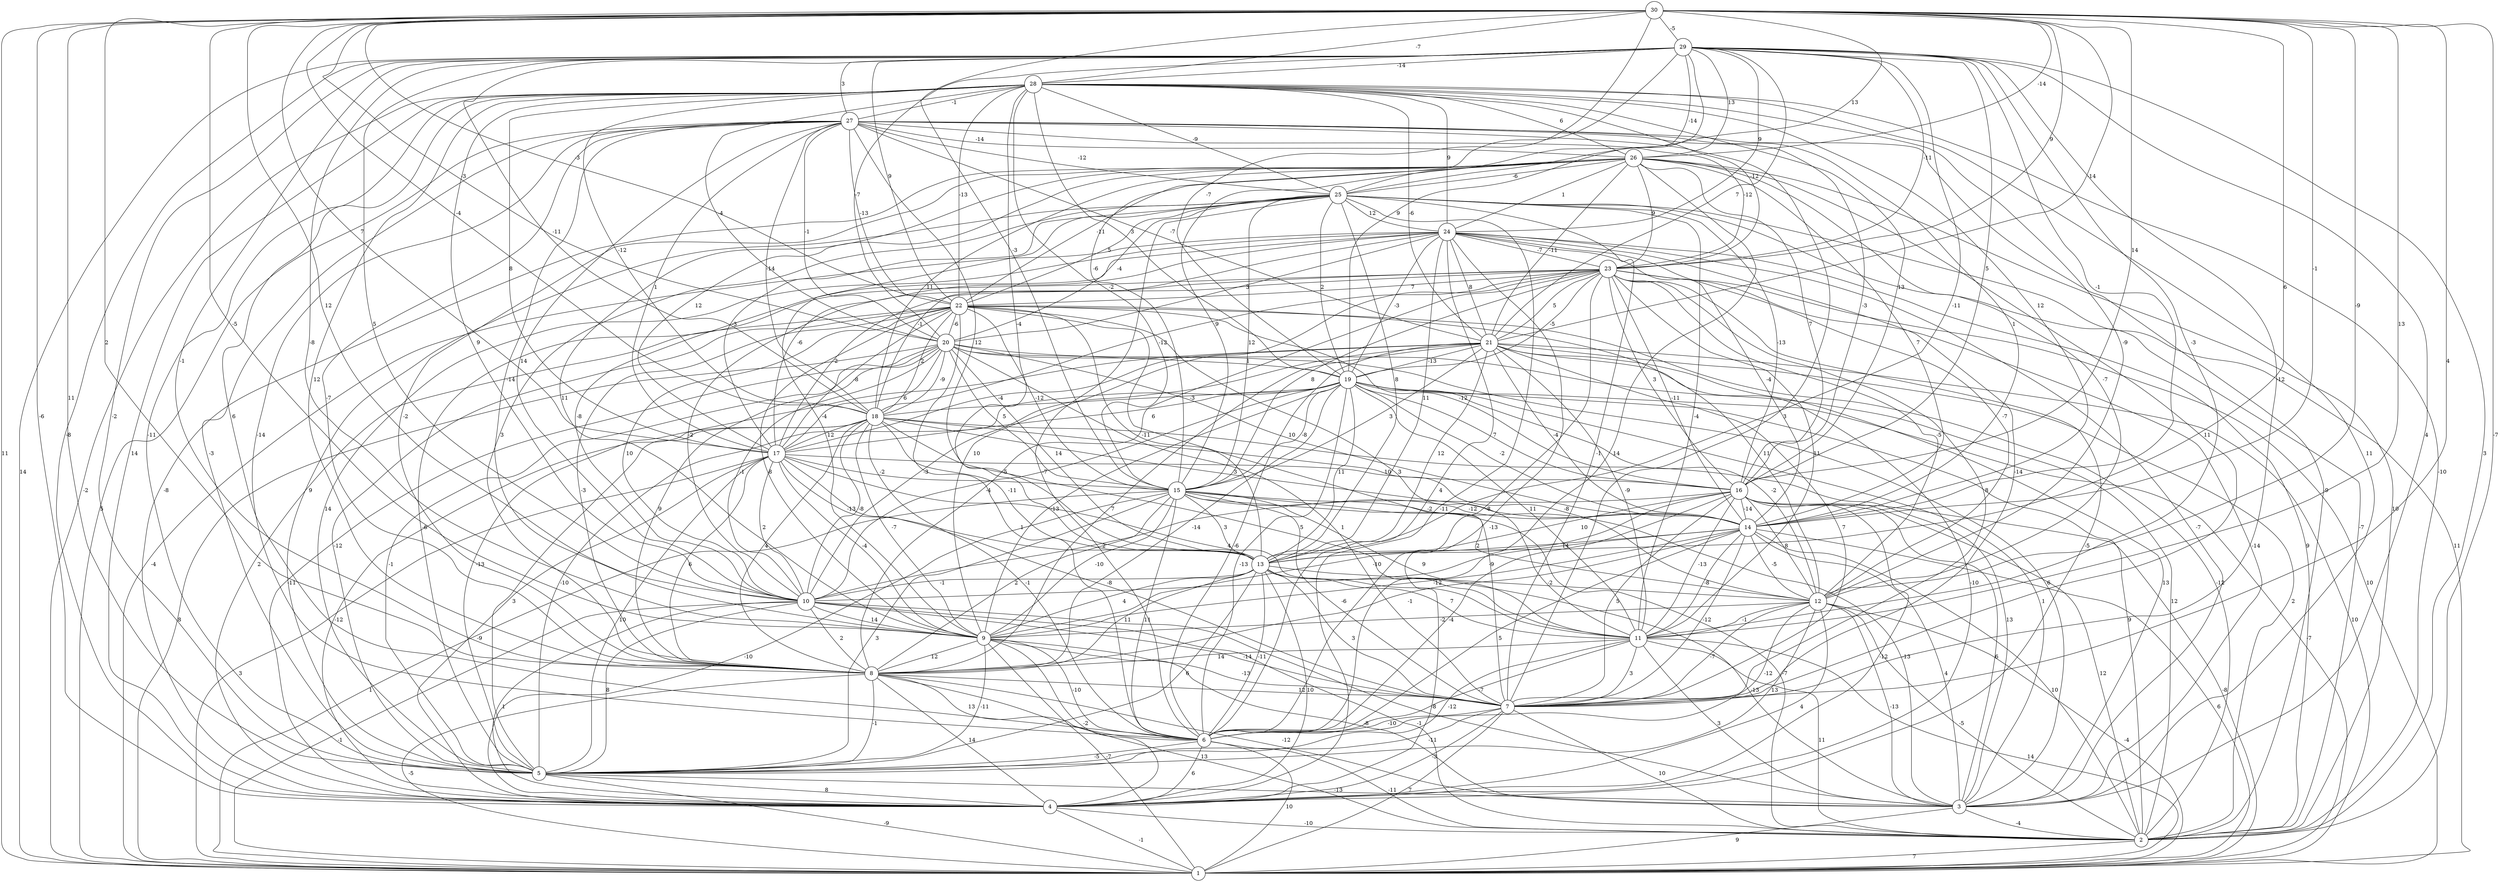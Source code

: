 graph { 
	 fontname="Helvetica,Arial,sans-serif" 
	 node [shape = circle]; 
	 30 -- 1 [label = "11"];
	 30 -- 2 [label = "-7"];
	 30 -- 4 [label = "-6"];
	 30 -- 5 [label = "11"];
	 30 -- 7 [label = "4"];
	 30 -- 8 [label = "2"];
	 30 -- 9 [label = "-5"];
	 30 -- 10 [label = "12"];
	 30 -- 11 [label = "13"];
	 30 -- 12 [label = "-9"];
	 30 -- 13 [label = "6"];
	 30 -- 14 [label = "-1"];
	 30 -- 15 [label = "-3"];
	 30 -- 16 [label = "14"];
	 30 -- 17 [label = "7"];
	 30 -- 18 [label = "-4"];
	 30 -- 19 [label = "-7"];
	 30 -- 20 [label = "-3"];
	 30 -- 21 [label = "-14"];
	 30 -- 22 [label = "-3"];
	 30 -- 23 [label = "9"];
	 30 -- 25 [label = "13"];
	 30 -- 26 [label = "-14"];
	 30 -- 28 [label = "-7"];
	 30 -- 29 [label = "-5"];
	 29 -- 1 [label = "14"];
	 29 -- 2 [label = "3"];
	 29 -- 3 [label = "4"];
	 29 -- 4 [label = "-8"];
	 29 -- 5 [label = "-2"];
	 29 -- 7 [label = "-12"];
	 29 -- 8 [label = "-1"];
	 29 -- 9 [label = "-8"];
	 29 -- 10 [label = "5"];
	 29 -- 11 [label = "-3"];
	 29 -- 13 [label = "-11"];
	 29 -- 14 [label = "-1"];
	 29 -- 15 [label = "-6"];
	 29 -- 16 [label = "5"];
	 29 -- 18 [label = "-11"];
	 29 -- 19 [label = "9"];
	 29 -- 20 [label = "-7"];
	 29 -- 21 [label = "7"];
	 29 -- 22 [label = "9"];
	 29 -- 23 [label = "-11"];
	 29 -- 24 [label = "9"];
	 29 -- 25 [label = "-14"];
	 29 -- 26 [label = "13"];
	 29 -- 27 [label = "3"];
	 29 -- 28 [label = "-14"];
	 28 -- 1 [label = "-2"];
	 28 -- 2 [label = "-10"];
	 28 -- 3 [label = "11"];
	 28 -- 4 [label = "14"];
	 28 -- 5 [label = "-11"];
	 28 -- 6 [label = "6"];
	 28 -- 8 [label = "12"];
	 28 -- 10 [label = "9"];
	 28 -- 12 [label = "-9"];
	 28 -- 13 [label = "-4"];
	 28 -- 14 [label = "12"];
	 28 -- 15 [label = "-2"];
	 28 -- 16 [label = "13"];
	 28 -- 17 [label = "8"];
	 28 -- 18 [label = "-12"];
	 28 -- 19 [label = "3"];
	 28 -- 20 [label = "-4"];
	 28 -- 21 [label = "-6"];
	 28 -- 22 [label = "-13"];
	 28 -- 23 [label = "-12"];
	 28 -- 24 [label = "9"];
	 28 -- 25 [label = "-9"];
	 28 -- 26 [label = "6"];
	 28 -- 27 [label = "-1"];
	 27 -- 1 [label = "5"];
	 27 -- 2 [label = "-9"];
	 27 -- 5 [label = "-3"];
	 27 -- 6 [label = "-14"];
	 27 -- 7 [label = "3"];
	 27 -- 8 [label = "-7"];
	 27 -- 9 [label = "-14"];
	 27 -- 10 [label = "14"];
	 27 -- 13 [label = "12"];
	 27 -- 14 [label = "1"];
	 27 -- 16 [label = "-3"];
	 27 -- 17 [label = "1"];
	 27 -- 18 [label = "-14"];
	 27 -- 20 [label = "-1"];
	 27 -- 21 [label = "-7"];
	 27 -- 22 [label = "-13"];
	 27 -- 23 [label = "-12"];
	 27 -- 25 [label = "-12"];
	 27 -- 26 [label = "-14"];
	 26 -- 2 [label = "10"];
	 26 -- 4 [label = "-8"];
	 26 -- 6 [label = "14"];
	 26 -- 7 [label = "11"];
	 26 -- 8 [label = "-2"];
	 26 -- 9 [label = "11"];
	 26 -- 12 [label = "-7"];
	 26 -- 14 [label = "7"];
	 26 -- 15 [label = "9"];
	 26 -- 16 [label = "7"];
	 26 -- 17 [label = "12"];
	 26 -- 18 [label = "11"];
	 26 -- 21 [label = "-11"];
	 26 -- 22 [label = "-11"];
	 26 -- 23 [label = "9"];
	 26 -- 24 [label = "1"];
	 26 -- 25 [label = "-6"];
	 25 -- 1 [label = "11"];
	 25 -- 2 [label = "-7"];
	 25 -- 4 [label = "-11"];
	 25 -- 5 [label = "9"];
	 25 -- 6 [label = "-7"];
	 25 -- 7 [label = "-1"];
	 25 -- 8 [label = "3"];
	 25 -- 9 [label = "-4"];
	 25 -- 11 [label = "-4"];
	 25 -- 13 [label = "8"];
	 25 -- 15 [label = "12"];
	 25 -- 16 [label = "-13"];
	 25 -- 17 [label = "-3"];
	 25 -- 19 [label = "2"];
	 25 -- 20 [label = "-4"];
	 25 -- 22 [label = "5"];
	 25 -- 24 [label = "12"];
	 24 -- 1 [label = "-4"];
	 24 -- 2 [label = "9"];
	 24 -- 3 [label = "-7"];
	 24 -- 4 [label = "-13"];
	 24 -- 5 [label = "14"];
	 24 -- 6 [label = "4"];
	 24 -- 7 [label = "-14"];
	 24 -- 10 [label = "-8"];
	 24 -- 12 [label = "-7"];
	 24 -- 13 [label = "11"];
	 24 -- 14 [label = "-4"];
	 24 -- 17 [label = "-6"];
	 24 -- 18 [label = "-1"];
	 24 -- 19 [label = "-3"];
	 24 -- 20 [label = "3"];
	 24 -- 21 [label = "8"];
	 24 -- 23 [label = "-7"];
	 23 -- 1 [label = "10"];
	 23 -- 3 [label = "-14"];
	 23 -- 4 [label = "-5"];
	 23 -- 5 [label = "-6"];
	 23 -- 6 [label = "-8"];
	 23 -- 7 [label = "8"];
	 23 -- 8 [label = "5"];
	 23 -- 9 [label = "10"];
	 23 -- 10 [label = "-2"];
	 23 -- 11 [label = "11"];
	 23 -- 12 [label = "-5"];
	 23 -- 14 [label = "-11"];
	 23 -- 15 [label = "8"];
	 23 -- 16 [label = "3"];
	 23 -- 17 [label = "2"];
	 23 -- 18 [label = "-12"];
	 23 -- 19 [label = "-5"];
	 23 -- 21 [label = "5"];
	 23 -- 22 [label = "7"];
	 22 -- 2 [label = "-12"];
	 22 -- 4 [label = "2"];
	 22 -- 5 [label = "-12"];
	 22 -- 6 [label = "1"];
	 22 -- 7 [label = "-2"];
	 22 -- 8 [label = "-3"];
	 22 -- 9 [label = "8"];
	 22 -- 10 [label = "10"];
	 22 -- 11 [label = "3"];
	 22 -- 12 [label = "11"];
	 22 -- 13 [label = "-11"];
	 22 -- 15 [label = "-12"];
	 22 -- 16 [label = "-12"];
	 22 -- 17 [label = "-8"];
	 22 -- 18 [label = "2"];
	 22 -- 20 [label = "-6"];
	 21 -- 1 [label = "10"];
	 21 -- 2 [label = "2"];
	 21 -- 3 [label = "13"];
	 21 -- 4 [label = "-10"];
	 21 -- 5 [label = "-13"];
	 21 -- 6 [label = "-6"];
	 21 -- 7 [label = "7"];
	 21 -- 8 [label = "7"];
	 21 -- 10 [label = "-3"];
	 21 -- 11 [label = "-9"];
	 21 -- 13 [label = "12"];
	 21 -- 14 [label = "-4"];
	 21 -- 15 [label = "3"];
	 21 -- 17 [label = "-4"];
	 21 -- 19 [label = "-13"];
	 20 -- 1 [label = "8"];
	 20 -- 2 [label = "12"];
	 20 -- 3 [label = "6"];
	 20 -- 4 [label = "-11"];
	 20 -- 5 [label = "-1"];
	 20 -- 7 [label = "1"];
	 20 -- 8 [label = "9"];
	 20 -- 10 [label = "-1"];
	 20 -- 13 [label = "14"];
	 20 -- 14 [label = "10"];
	 20 -- 15 [label = "5"];
	 20 -- 17 [label = "6"];
	 20 -- 18 [label = "-9"];
	 20 -- 19 [label = "1"];
	 19 -- 1 [label = "-7"];
	 19 -- 2 [label = "9"];
	 19 -- 3 [label = "1"];
	 19 -- 5 [label = "-10"];
	 19 -- 6 [label = "-13"];
	 19 -- 8 [label = "-14"];
	 19 -- 9 [label = "-13"];
	 19 -- 10 [label = "-4"];
	 19 -- 11 [label = "11"];
	 19 -- 12 [label = "-2"];
	 19 -- 13 [label = "11"];
	 19 -- 14 [label = "-2"];
	 19 -- 15 [label = "-8"];
	 19 -- 16 [label = "7"];
	 19 -- 17 [label = "6"];
	 19 -- 18 [label = "-3"];
	 18 -- 3 [label = "13"];
	 18 -- 4 [label = "-12"];
	 18 -- 5 [label = "3"];
	 18 -- 6 [label = "-1"];
	 18 -- 8 [label = "4"];
	 18 -- 9 [label = "-7"];
	 18 -- 10 [label = "-8"];
	 18 -- 11 [label = "5"];
	 18 -- 12 [label = "-8"];
	 18 -- 13 [label = "-11"];
	 18 -- 14 [label = "3"];
	 18 -- 17 [label = "12"];
	 17 -- 1 [label = "3"];
	 17 -- 4 [label = "-9"];
	 17 -- 5 [label = "10"];
	 17 -- 7 [label = "-8"];
	 17 -- 8 [label = "6"];
	 17 -- 9 [label = "-4"];
	 17 -- 10 [label = "2"];
	 17 -- 11 [label = "4"];
	 17 -- 13 [label = "-13"];
	 17 -- 15 [label = "-2"];
	 17 -- 16 [label = "10"];
	 16 -- 1 [label = "-8"];
	 16 -- 2 [label = "12"];
	 16 -- 3 [label = "6"];
	 16 -- 4 [label = "-12"];
	 16 -- 6 [label = "-4"];
	 16 -- 7 [label = "5"];
	 16 -- 9 [label = "-10"];
	 16 -- 10 [label = "2"];
	 16 -- 11 [label = "-13"];
	 16 -- 12 [label = "8"];
	 16 -- 13 [label = "10"];
	 16 -- 14 [label = "-14"];
	 15 -- 1 [label = "1"];
	 15 -- 2 [label = "-7"];
	 15 -- 3 [label = "-13"];
	 15 -- 4 [label = "-10"];
	 15 -- 5 [label = "3"];
	 15 -- 6 [label = "11"];
	 15 -- 7 [label = "-6"];
	 15 -- 8 [label = "2"];
	 15 -- 9 [label = "-10"];
	 15 -- 11 [label = "9"];
	 15 -- 12 [label = "2"];
	 15 -- 13 [label = "3"];
	 15 -- 14 [label = "-12"];
	 14 -- 1 [label = "6"];
	 14 -- 2 [label = "10"];
	 14 -- 3 [label = "4"];
	 14 -- 6 [label = "5"];
	 14 -- 7 [label = "-12"];
	 14 -- 8 [label = "-1"];
	 14 -- 9 [label = "-12"];
	 14 -- 10 [label = "-9"];
	 14 -- 11 [label = "-8"];
	 14 -- 12 [label = "-5"];
	 14 -- 13 [label = "14"];
	 13 -- 3 [label = "-13"];
	 13 -- 4 [label = "10"];
	 13 -- 5 [label = "6"];
	 13 -- 6 [label = "-11"];
	 13 -- 7 [label = "3"];
	 13 -- 8 [label = "11"];
	 13 -- 9 [label = "4"];
	 13 -- 10 [label = "-1"];
	 13 -- 11 [label = "7"];
	 13 -- 12 [label = "-2"];
	 12 -- 1 [label = "-4"];
	 12 -- 2 [label = "-5"];
	 12 -- 3 [label = "-13"];
	 12 -- 4 [label = "4"];
	 12 -- 5 [label = "13"];
	 12 -- 6 [label = "-12"];
	 12 -- 7 [label = "-7"];
	 12 -- 9 [label = "-2"];
	 12 -- 11 [label = "-1"];
	 11 -- 1 [label = "14"];
	 11 -- 2 [label = "11"];
	 11 -- 3 [label = "3"];
	 11 -- 5 [label = "-12"];
	 11 -- 6 [label = "-7"];
	 11 -- 7 [label = "3"];
	 11 -- 8 [label = "14"];
	 10 -- 1 [label = "-1"];
	 10 -- 2 [label = "-1"];
	 10 -- 3 [label = "-8"];
	 10 -- 4 [label = "1"];
	 10 -- 5 [label = "8"];
	 10 -- 7 [label = "-14"];
	 10 -- 8 [label = "2"];
	 10 -- 9 [label = "14"];
	 9 -- 1 [label = "-7"];
	 9 -- 3 [label = "-8"];
	 9 -- 4 [label = "-2"];
	 9 -- 5 [label = "-11"];
	 9 -- 6 [label = "-10"];
	 9 -- 7 [label = "-13"];
	 9 -- 8 [label = "12"];
	 8 -- 1 [label = "-5"];
	 8 -- 2 [label = "13"];
	 8 -- 3 [label = "-12"];
	 8 -- 4 [label = "14"];
	 8 -- 5 [label = "-1"];
	 8 -- 6 [label = "13"];
	 8 -- 7 [label = "12"];
	 7 -- 1 [label = "7"];
	 7 -- 2 [label = "10"];
	 7 -- 4 [label = "-3"];
	 7 -- 5 [label = "-11"];
	 7 -- 6 [label = "-10"];
	 6 -- 1 [label = "10"];
	 6 -- 2 [label = "-11"];
	 6 -- 4 [label = "6"];
	 6 -- 5 [label = "-5"];
	 5 -- 1 [label = "-9"];
	 5 -- 3 [label = "-13"];
	 5 -- 4 [label = "8"];
	 4 -- 1 [label = "-1"];
	 4 -- 2 [label = "-10"];
	 3 -- 1 [label = "9"];
	 3 -- 2 [label = "-4"];
	 2 -- 1 [label = "7"];
	 1;
	 2;
	 3;
	 4;
	 5;
	 6;
	 7;
	 8;
	 9;
	 10;
	 11;
	 12;
	 13;
	 14;
	 15;
	 16;
	 17;
	 18;
	 19;
	 20;
	 21;
	 22;
	 23;
	 24;
	 25;
	 26;
	 27;
	 28;
	 29;
	 30;
}
